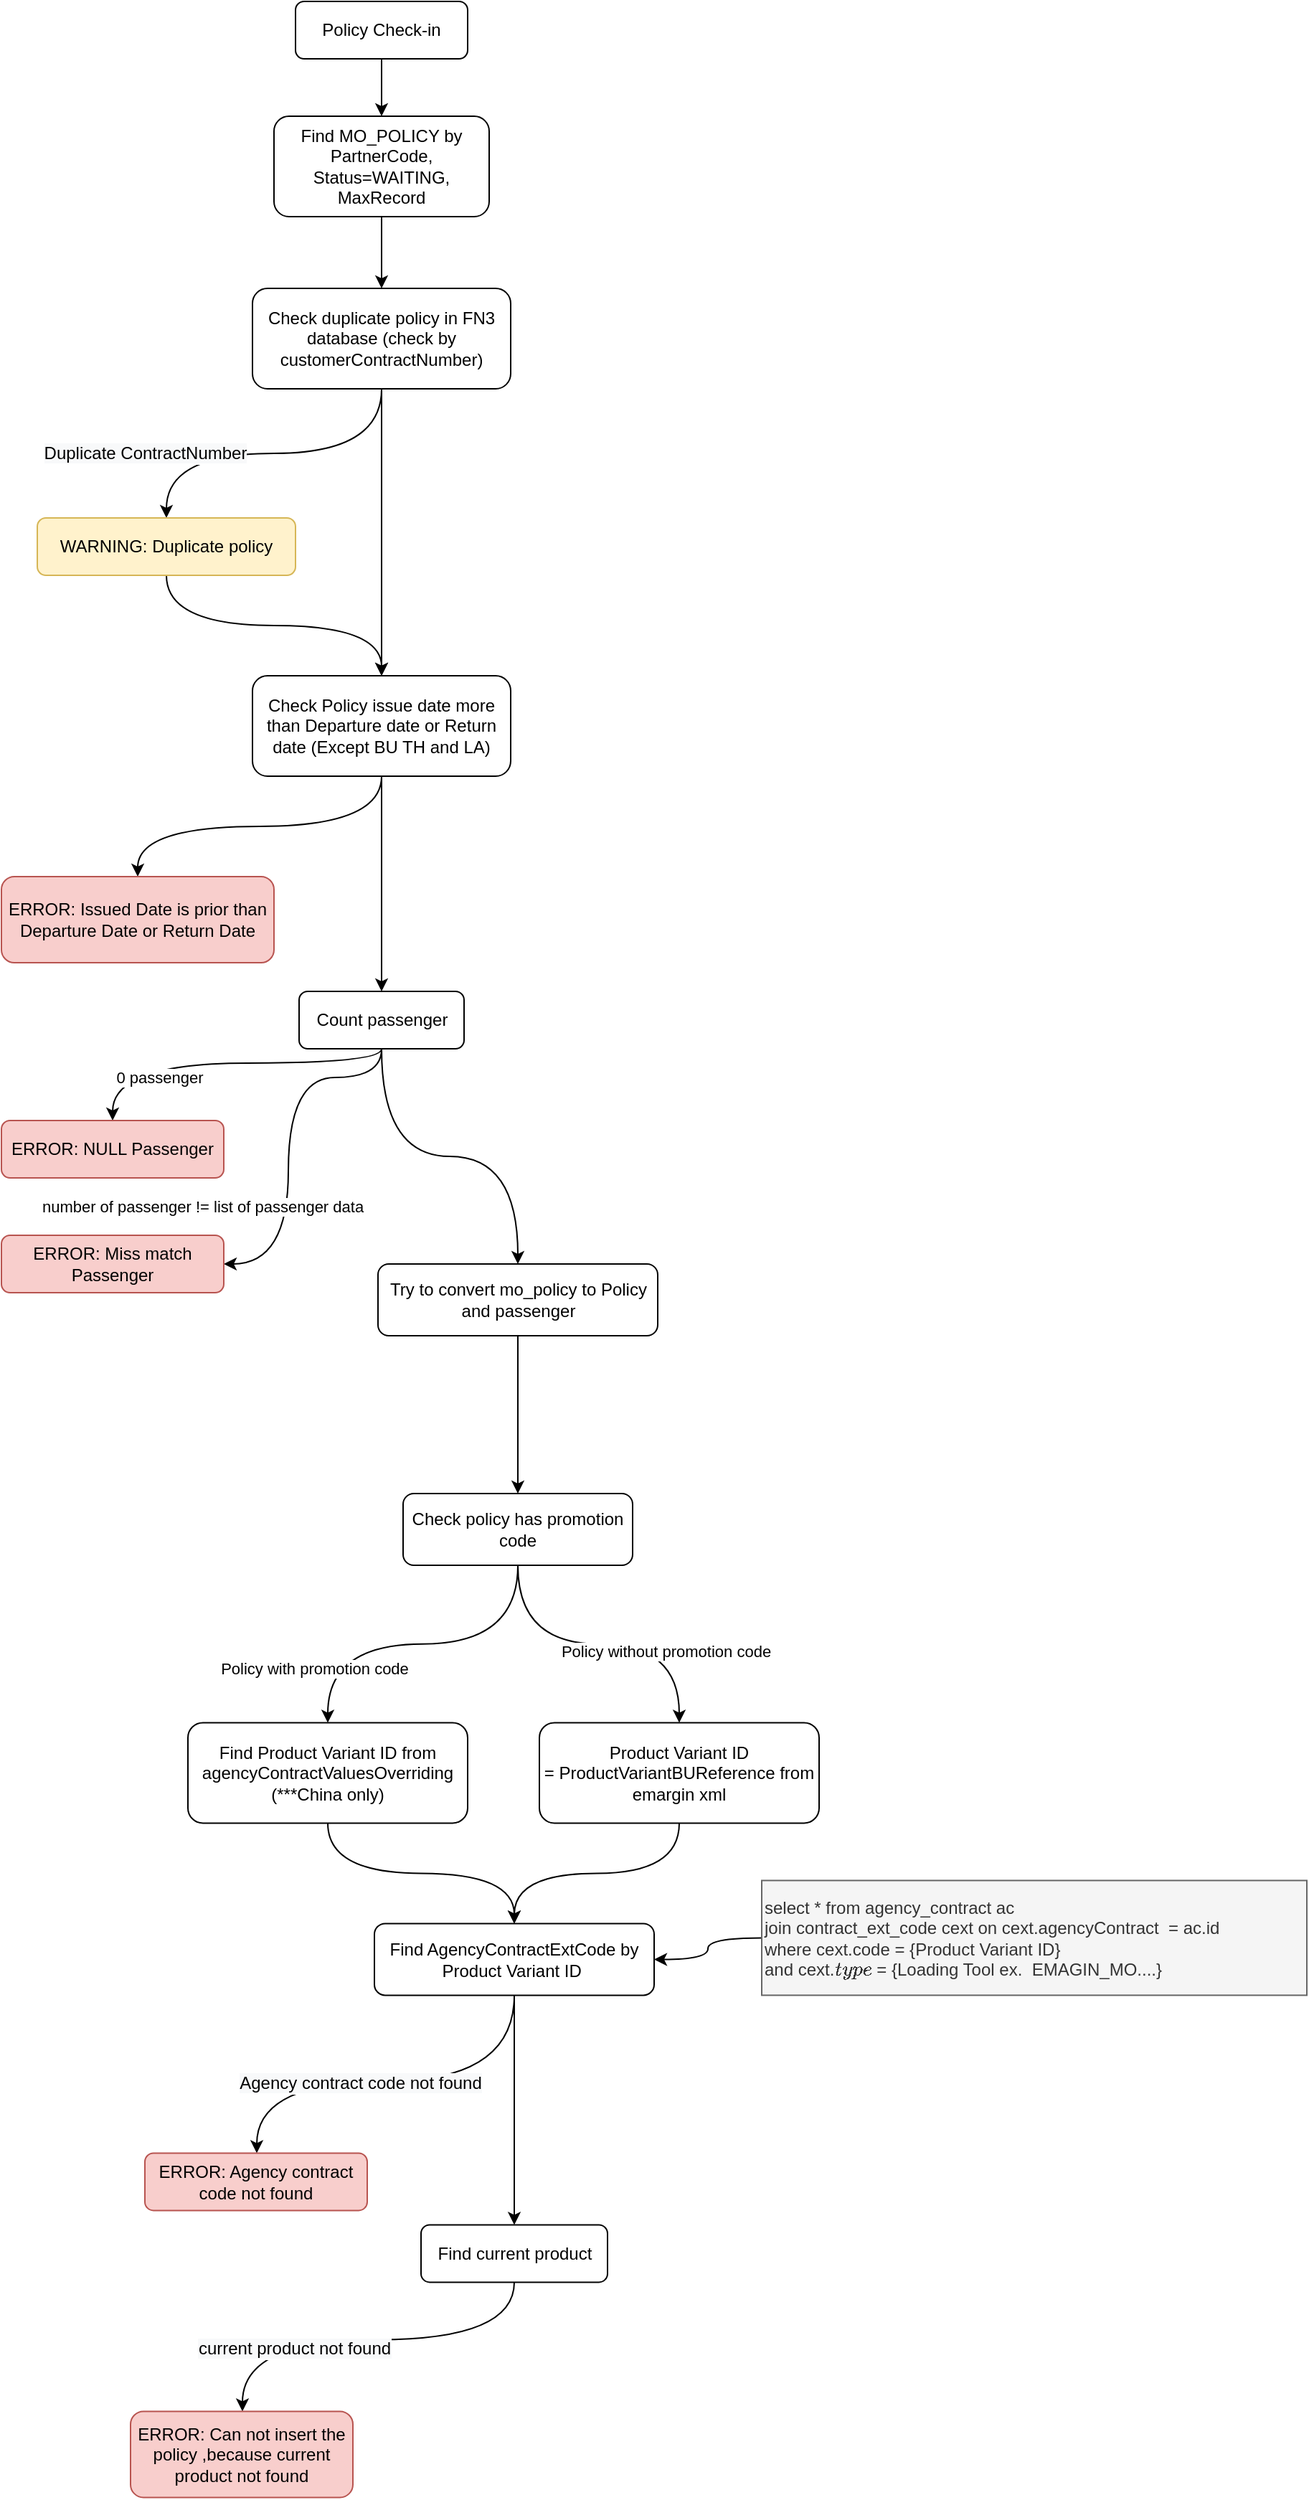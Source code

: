 <mxfile version="13.3.6" type="github">
  <diagram id="vnzw8bJyzcfGwnLZNMbN" name="Page-1">
    <mxGraphModel dx="975" dy="526" grid="1" gridSize="10" guides="1" tooltips="1" connect="1" arrows="1" fold="1" page="1" pageScale="1" pageWidth="850" pageHeight="1100" math="0" shadow="0">
      <root>
        <mxCell id="0" />
        <mxCell id="1" parent="0" />
        <mxCell id="llFSsDkDVZEDRW2Oa7an-2" value="Policy Check-in" style="rounded=1;whiteSpace=wrap;html=1;" parent="1" vertex="1">
          <mxGeometry x="245" y="140" width="120" height="40" as="geometry" />
        </mxCell>
        <mxCell id="llFSsDkDVZEDRW2Oa7an-4" style="edgeStyle=orthogonalEdgeStyle;rounded=0;orthogonalLoop=1;jettySize=auto;html=1;entryX=0.5;entryY=1;entryDx=0;entryDy=0;curved=1;endArrow=none;endFill=0;startArrow=classic;startFill=1;" parent="1" source="llFSsDkDVZEDRW2Oa7an-3" target="llFSsDkDVZEDRW2Oa7an-2" edge="1">
          <mxGeometry relative="1" as="geometry" />
        </mxCell>
        <mxCell id="llFSsDkDVZEDRW2Oa7an-6" style="edgeStyle=orthogonalEdgeStyle;curved=1;rounded=0;orthogonalLoop=1;jettySize=auto;html=1;entryX=0.5;entryY=0;entryDx=0;entryDy=0;endArrow=classic;endFill=1;" parent="1" source="llFSsDkDVZEDRW2Oa7an-3" target="llFSsDkDVZEDRW2Oa7an-5" edge="1">
          <mxGeometry relative="1" as="geometry" />
        </mxCell>
        <mxCell id="llFSsDkDVZEDRW2Oa7an-3" value="Find MO_POLICY by PartnerCode, Status=WAITING, MaxRecord" style="rounded=1;whiteSpace=wrap;html=1;" parent="1" vertex="1">
          <mxGeometry x="230" y="220" width="150" height="70" as="geometry" />
        </mxCell>
        <mxCell id="llFSsDkDVZEDRW2Oa7an-9" style="edgeStyle=orthogonalEdgeStyle;curved=1;rounded=0;orthogonalLoop=1;jettySize=auto;html=1;entryX=0.5;entryY=0;entryDx=0;entryDy=0;startArrow=none;startFill=0;endArrow=classic;endFill=1;" parent="1" source="llFSsDkDVZEDRW2Oa7an-5" target="llFSsDkDVZEDRW2Oa7an-7" edge="1">
          <mxGeometry relative="1" as="geometry" />
        </mxCell>
        <mxCell id="llFSsDkDVZEDRW2Oa7an-13" value="&lt;span style=&quot;font-size: 12px ; background-color: rgb(248 , 249 , 250)&quot;&gt;Duplicate&amp;nbsp;&lt;/span&gt;&lt;span style=&quot;font-size: 12px ; background-color: rgb(248 , 249 , 250)&quot;&gt;ContractNumber&lt;/span&gt;" style="edgeLabel;html=1;align=center;verticalAlign=middle;resizable=0;points=[];" parent="llFSsDkDVZEDRW2Oa7an-9" vertex="1" connectable="0">
          <mxGeometry x="0.16" relative="1" as="geometry">
            <mxPoint x="-71" as="offset" />
          </mxGeometry>
        </mxCell>
        <mxCell id="llFSsDkDVZEDRW2Oa7an-10" style="edgeStyle=orthogonalEdgeStyle;curved=1;rounded=0;orthogonalLoop=1;jettySize=auto;html=1;startArrow=none;startFill=0;endArrow=classic;endFill=1;" parent="1" source="llFSsDkDVZEDRW2Oa7an-5" target="llFSsDkDVZEDRW2Oa7an-8" edge="1">
          <mxGeometry relative="1" as="geometry" />
        </mxCell>
        <mxCell id="llFSsDkDVZEDRW2Oa7an-5" value="Check duplicate policy in FN3 database (check by customerContractNumber)" style="rounded=1;whiteSpace=wrap;html=1;" parent="1" vertex="1">
          <mxGeometry x="215" y="340" width="180" height="70" as="geometry" />
        </mxCell>
        <mxCell id="llFSsDkDVZEDRW2Oa7an-12" style="edgeStyle=orthogonalEdgeStyle;curved=1;rounded=0;orthogonalLoop=1;jettySize=auto;html=1;entryX=0.5;entryY=0;entryDx=0;entryDy=0;startArrow=none;startFill=0;endArrow=classic;endFill=1;" parent="1" source="llFSsDkDVZEDRW2Oa7an-7" target="llFSsDkDVZEDRW2Oa7an-8" edge="1">
          <mxGeometry relative="1" as="geometry" />
        </mxCell>
        <mxCell id="llFSsDkDVZEDRW2Oa7an-7" value="WARNING: Duplicate policy" style="rounded=1;whiteSpace=wrap;html=1;fillColor=#fff2cc;strokeColor=#d6b656;" parent="1" vertex="1">
          <mxGeometry x="65" y="500" width="180" height="40" as="geometry" />
        </mxCell>
        <mxCell id="llFSsDkDVZEDRW2Oa7an-15" style="edgeStyle=orthogonalEdgeStyle;curved=1;rounded=0;orthogonalLoop=1;jettySize=auto;html=1;startArrow=none;startFill=0;endArrow=classic;endFill=1;" parent="1" source="llFSsDkDVZEDRW2Oa7an-8" target="llFSsDkDVZEDRW2Oa7an-14" edge="1">
          <mxGeometry relative="1" as="geometry" />
        </mxCell>
        <mxCell id="llFSsDkDVZEDRW2Oa7an-17" style="edgeStyle=orthogonalEdgeStyle;curved=1;rounded=0;orthogonalLoop=1;jettySize=auto;html=1;entryX=0.5;entryY=0;entryDx=0;entryDy=0;startArrow=none;startFill=0;endArrow=classic;endFill=1;" parent="1" source="llFSsDkDVZEDRW2Oa7an-8" target="llFSsDkDVZEDRW2Oa7an-16" edge="1">
          <mxGeometry relative="1" as="geometry" />
        </mxCell>
        <mxCell id="llFSsDkDVZEDRW2Oa7an-8" value="Check Policy issue date more than Departure date or Return date (Except BU TH and LA)" style="rounded=1;whiteSpace=wrap;html=1;" parent="1" vertex="1">
          <mxGeometry x="215" y="610" width="180" height="70" as="geometry" />
        </mxCell>
        <mxCell id="llFSsDkDVZEDRW2Oa7an-14" value="ERROR: Issued Date is prior than Departure Date or Return Date" style="rounded=1;whiteSpace=wrap;html=1;fillColor=#f8cecc;strokeColor=#b85450;" parent="1" vertex="1">
          <mxGeometry x="40" y="750" width="190" height="60" as="geometry" />
        </mxCell>
        <mxCell id="llFSsDkDVZEDRW2Oa7an-19" style="edgeStyle=orthogonalEdgeStyle;curved=1;rounded=0;orthogonalLoop=1;jettySize=auto;html=1;entryX=0.5;entryY=0;entryDx=0;entryDy=0;startArrow=none;startFill=0;endArrow=classic;endFill=1;" parent="1" source="llFSsDkDVZEDRW2Oa7an-16" target="llFSsDkDVZEDRW2Oa7an-18" edge="1">
          <mxGeometry relative="1" as="geometry">
            <Array as="points">
              <mxPoint x="305" y="880" />
              <mxPoint x="118" y="880" />
            </Array>
          </mxGeometry>
        </mxCell>
        <mxCell id="llFSsDkDVZEDRW2Oa7an-20" value="0 passenger" style="edgeLabel;html=1;align=center;verticalAlign=middle;resizable=0;points=[];" parent="llFSsDkDVZEDRW2Oa7an-19" vertex="1" connectable="0">
          <mxGeometry x="-0.086" y="23" relative="1" as="geometry">
            <mxPoint x="-57" y="-13" as="offset" />
          </mxGeometry>
        </mxCell>
        <mxCell id="llFSsDkDVZEDRW2Oa7an-23" style="edgeStyle=orthogonalEdgeStyle;curved=1;rounded=0;orthogonalLoop=1;jettySize=auto;html=1;startArrow=none;startFill=0;endArrow=classic;endFill=1;" parent="1" source="llFSsDkDVZEDRW2Oa7an-16" target="llFSsDkDVZEDRW2Oa7an-22" edge="1">
          <mxGeometry relative="1" as="geometry">
            <Array as="points">
              <mxPoint x="305" y="890" />
              <mxPoint x="240" y="890" />
              <mxPoint x="240" y="1020" />
            </Array>
          </mxGeometry>
        </mxCell>
        <mxCell id="llFSsDkDVZEDRW2Oa7an-24" value="number of passenger != list of passenger data" style="edgeLabel;html=1;align=center;verticalAlign=middle;resizable=0;points=[];" parent="llFSsDkDVZEDRW2Oa7an-23" vertex="1" connectable="0">
          <mxGeometry x="-0.429" y="1" relative="1" as="geometry">
            <mxPoint x="-71" y="89" as="offset" />
          </mxGeometry>
        </mxCell>
        <mxCell id="n741ubfPJ3tw46yTXTQa-1" style="edgeStyle=orthogonalEdgeStyle;rounded=0;orthogonalLoop=1;jettySize=auto;html=1;curved=1;" edge="1" parent="1" source="llFSsDkDVZEDRW2Oa7an-16" target="llFSsDkDVZEDRW2Oa7an-48">
          <mxGeometry relative="1" as="geometry" />
        </mxCell>
        <mxCell id="llFSsDkDVZEDRW2Oa7an-16" value="Count passenger" style="rounded=1;whiteSpace=wrap;html=1;" parent="1" vertex="1">
          <mxGeometry x="247.5" y="830" width="115" height="40" as="geometry" />
        </mxCell>
        <mxCell id="llFSsDkDVZEDRW2Oa7an-18" value="ERROR: NULL Passenger" style="rounded=1;whiteSpace=wrap;html=1;fillColor=#f8cecc;strokeColor=#b85450;" parent="1" vertex="1">
          <mxGeometry x="40" y="920" width="155" height="40" as="geometry" />
        </mxCell>
        <mxCell id="llFSsDkDVZEDRW2Oa7an-22" value="ERROR: Miss match Passenger" style="rounded=1;whiteSpace=wrap;html=1;fillColor=#f8cecc;strokeColor=#b85450;" parent="1" vertex="1">
          <mxGeometry x="40" y="1000" width="155" height="40" as="geometry" />
        </mxCell>
        <mxCell id="llFSsDkDVZEDRW2Oa7an-28" value="Policy with promotion code" style="edgeStyle=orthogonalEdgeStyle;curved=1;rounded=0;orthogonalLoop=1;jettySize=auto;html=1;entryX=0.5;entryY=0;entryDx=0;entryDy=0;startArrow=none;startFill=0;endArrow=classic;endFill=1;" parent="1" source="llFSsDkDVZEDRW2Oa7an-25" target="llFSsDkDVZEDRW2Oa7an-27" edge="1">
          <mxGeometry x="0.684" y="-10" relative="1" as="geometry">
            <mxPoint as="offset" />
          </mxGeometry>
        </mxCell>
        <mxCell id="llFSsDkDVZEDRW2Oa7an-30" style="edgeStyle=orthogonalEdgeStyle;curved=1;rounded=0;orthogonalLoop=1;jettySize=auto;html=1;startArrow=none;startFill=0;endArrow=classic;endFill=1;" parent="1" source="llFSsDkDVZEDRW2Oa7an-25" target="llFSsDkDVZEDRW2Oa7an-29" edge="1">
          <mxGeometry relative="1" as="geometry" />
        </mxCell>
        <mxCell id="llFSsDkDVZEDRW2Oa7an-31" value="Policy without promotion code" style="edgeLabel;html=1;align=center;verticalAlign=middle;resizable=0;points=[];" parent="llFSsDkDVZEDRW2Oa7an-30" vertex="1" connectable="0">
          <mxGeometry x="0.42" y="-5" relative="1" as="geometry">
            <mxPoint as="offset" />
          </mxGeometry>
        </mxCell>
        <mxCell id="llFSsDkDVZEDRW2Oa7an-25" value="Check policy has promotion code" style="rounded=1;whiteSpace=wrap;html=1;" parent="1" vertex="1">
          <mxGeometry x="320" y="1180" width="160" height="50" as="geometry" />
        </mxCell>
        <mxCell id="llFSsDkDVZEDRW2Oa7an-33" style="edgeStyle=orthogonalEdgeStyle;curved=1;rounded=0;orthogonalLoop=1;jettySize=auto;html=1;entryX=0.5;entryY=0;entryDx=0;entryDy=0;startArrow=none;startFill=0;endArrow=classic;endFill=1;" parent="1" source="llFSsDkDVZEDRW2Oa7an-27" target="llFSsDkDVZEDRW2Oa7an-32" edge="1">
          <mxGeometry relative="1" as="geometry" />
        </mxCell>
        <mxCell id="llFSsDkDVZEDRW2Oa7an-27" value="Find Product Variant ID from agencyContractValuesOverriding (***China only)" style="rounded=1;whiteSpace=wrap;html=1;" parent="1" vertex="1">
          <mxGeometry x="170" y="1339.71" width="195" height="70" as="geometry" />
        </mxCell>
        <mxCell id="llFSsDkDVZEDRW2Oa7an-34" style="edgeStyle=orthogonalEdgeStyle;curved=1;rounded=0;orthogonalLoop=1;jettySize=auto;html=1;entryX=0.5;entryY=0;entryDx=0;entryDy=0;startArrow=none;startFill=0;endArrow=classic;endFill=1;" parent="1" source="llFSsDkDVZEDRW2Oa7an-29" target="llFSsDkDVZEDRW2Oa7an-32" edge="1">
          <mxGeometry relative="1" as="geometry" />
        </mxCell>
        <mxCell id="llFSsDkDVZEDRW2Oa7an-29" value="Product Variant ID =&amp;nbsp;ProductVariantBUReference from emargin xml" style="rounded=1;whiteSpace=wrap;html=1;" parent="1" vertex="1">
          <mxGeometry x="415" y="1339.71" width="195" height="70" as="geometry" />
        </mxCell>
        <mxCell id="llFSsDkDVZEDRW2Oa7an-41" style="edgeStyle=orthogonalEdgeStyle;curved=1;rounded=0;orthogonalLoop=1;jettySize=auto;html=1;startArrow=none;startFill=0;endArrow=classic;endFill=1;" parent="1" source="llFSsDkDVZEDRW2Oa7an-32" target="llFSsDkDVZEDRW2Oa7an-39" edge="1">
          <mxGeometry relative="1" as="geometry">
            <Array as="points">
              <mxPoint x="398" y="1589.71" />
              <mxPoint x="218" y="1589.71" />
            </Array>
          </mxGeometry>
        </mxCell>
        <mxCell id="llFSsDkDVZEDRW2Oa7an-42" value="&lt;span style=&quot;font-size: 12px ; background-color: rgb(248 , 249 , 250)&quot;&gt;Agency contract code not found&lt;/span&gt;" style="edgeLabel;html=1;align=center;verticalAlign=middle;resizable=0;points=[];" parent="llFSsDkDVZEDRW2Oa7an-41" vertex="1" connectable="0">
          <mxGeometry x="0.163" y="1" relative="1" as="geometry">
            <mxPoint x="1" as="offset" />
          </mxGeometry>
        </mxCell>
        <mxCell id="llFSsDkDVZEDRW2Oa7an-44" style="edgeStyle=orthogonalEdgeStyle;curved=1;rounded=0;orthogonalLoop=1;jettySize=auto;html=1;entryX=0.5;entryY=0;entryDx=0;entryDy=0;startArrow=none;startFill=0;endArrow=classic;endFill=1;" parent="1" source="llFSsDkDVZEDRW2Oa7an-32" target="llFSsDkDVZEDRW2Oa7an-43" edge="1">
          <mxGeometry relative="1" as="geometry" />
        </mxCell>
        <mxCell id="llFSsDkDVZEDRW2Oa7an-32" value="Find AgencyContractExtCode by Product Variant ID&amp;nbsp;" style="rounded=1;whiteSpace=wrap;html=1;" parent="1" vertex="1">
          <mxGeometry x="300" y="1479.71" width="195" height="50" as="geometry" />
        </mxCell>
        <mxCell id="llFSsDkDVZEDRW2Oa7an-37" style="edgeStyle=orthogonalEdgeStyle;curved=1;rounded=0;orthogonalLoop=1;jettySize=auto;html=1;entryX=1;entryY=0.5;entryDx=0;entryDy=0;startArrow=none;startFill=0;endArrow=classic;endFill=1;" parent="1" source="llFSsDkDVZEDRW2Oa7an-36" target="llFSsDkDVZEDRW2Oa7an-32" edge="1">
          <mxGeometry relative="1" as="geometry" />
        </mxCell>
        <mxCell id="llFSsDkDVZEDRW2Oa7an-36" value="&lt;div&gt;select * from agency_contract ac&amp;nbsp;&lt;/div&gt;&lt;div&gt;join contract_ext_code cext on cext.agencyContract&amp;nbsp; = ac.id&amp;nbsp;&lt;/div&gt;&lt;div&gt;where cext.code = {Product Variant ID}&lt;/div&gt;&lt;div&gt;and cext.`type` = {Loading Tool ex.&amp;nbsp; EMAGIN_MO....}&lt;/div&gt;" style="rounded=0;whiteSpace=wrap;html=1;align=left;fillColor=#f5f5f5;strokeColor=#666666;fontColor=#333333;" parent="1" vertex="1">
          <mxGeometry x="570" y="1449.71" width="380" height="80" as="geometry" />
        </mxCell>
        <mxCell id="llFSsDkDVZEDRW2Oa7an-39" value="ERROR: Agency contract code not found" style="rounded=1;whiteSpace=wrap;html=1;fillColor=#f8cecc;strokeColor=#b85450;" parent="1" vertex="1">
          <mxGeometry x="140" y="1639.71" width="155" height="40" as="geometry" />
        </mxCell>
        <mxCell id="llFSsDkDVZEDRW2Oa7an-46" style="edgeStyle=orthogonalEdgeStyle;curved=1;rounded=0;orthogonalLoop=1;jettySize=auto;html=1;startArrow=none;startFill=0;endArrow=classic;endFill=1;" parent="1" source="llFSsDkDVZEDRW2Oa7an-43" target="llFSsDkDVZEDRW2Oa7an-45" edge="1">
          <mxGeometry relative="1" as="geometry">
            <Array as="points">
              <mxPoint x="398" y="1769.71" />
              <mxPoint x="208" y="1769.71" />
            </Array>
          </mxGeometry>
        </mxCell>
        <mxCell id="llFSsDkDVZEDRW2Oa7an-47" value="&lt;span style=&quot;font-size: 12px ; background-color: rgb(248 , 249 , 250)&quot;&gt;current product not found&lt;/span&gt;" style="edgeLabel;html=1;align=center;verticalAlign=middle;resizable=0;points=[];" parent="llFSsDkDVZEDRW2Oa7an-46" vertex="1" connectable="0">
          <mxGeometry x="0.385" y="6" relative="1" as="geometry">
            <mxPoint as="offset" />
          </mxGeometry>
        </mxCell>
        <mxCell id="llFSsDkDVZEDRW2Oa7an-43" value="Find current product" style="rounded=1;whiteSpace=wrap;html=1;" parent="1" vertex="1">
          <mxGeometry x="332.5" y="1689.71" width="130" height="40" as="geometry" />
        </mxCell>
        <mxCell id="llFSsDkDVZEDRW2Oa7an-45" value="ERROR: Can not insert the policy ,because current product not found" style="rounded=1;whiteSpace=wrap;html=1;fillColor=#f8cecc;strokeColor=#b85450;" parent="1" vertex="1">
          <mxGeometry x="130" y="1819.71" width="155" height="60" as="geometry" />
        </mxCell>
        <mxCell id="n741ubfPJ3tw46yTXTQa-2" style="edgeStyle=orthogonalEdgeStyle;curved=1;rounded=0;orthogonalLoop=1;jettySize=auto;html=1;entryX=0.5;entryY=0;entryDx=0;entryDy=0;" edge="1" parent="1" source="llFSsDkDVZEDRW2Oa7an-48" target="llFSsDkDVZEDRW2Oa7an-25">
          <mxGeometry relative="1" as="geometry" />
        </mxCell>
        <mxCell id="llFSsDkDVZEDRW2Oa7an-48" value="Try to convert mo_policy to Policy and passenger" style="rounded=1;whiteSpace=wrap;html=1;" parent="1" vertex="1">
          <mxGeometry x="302.5" y="1020" width="195" height="50" as="geometry" />
        </mxCell>
      </root>
    </mxGraphModel>
  </diagram>
</mxfile>
